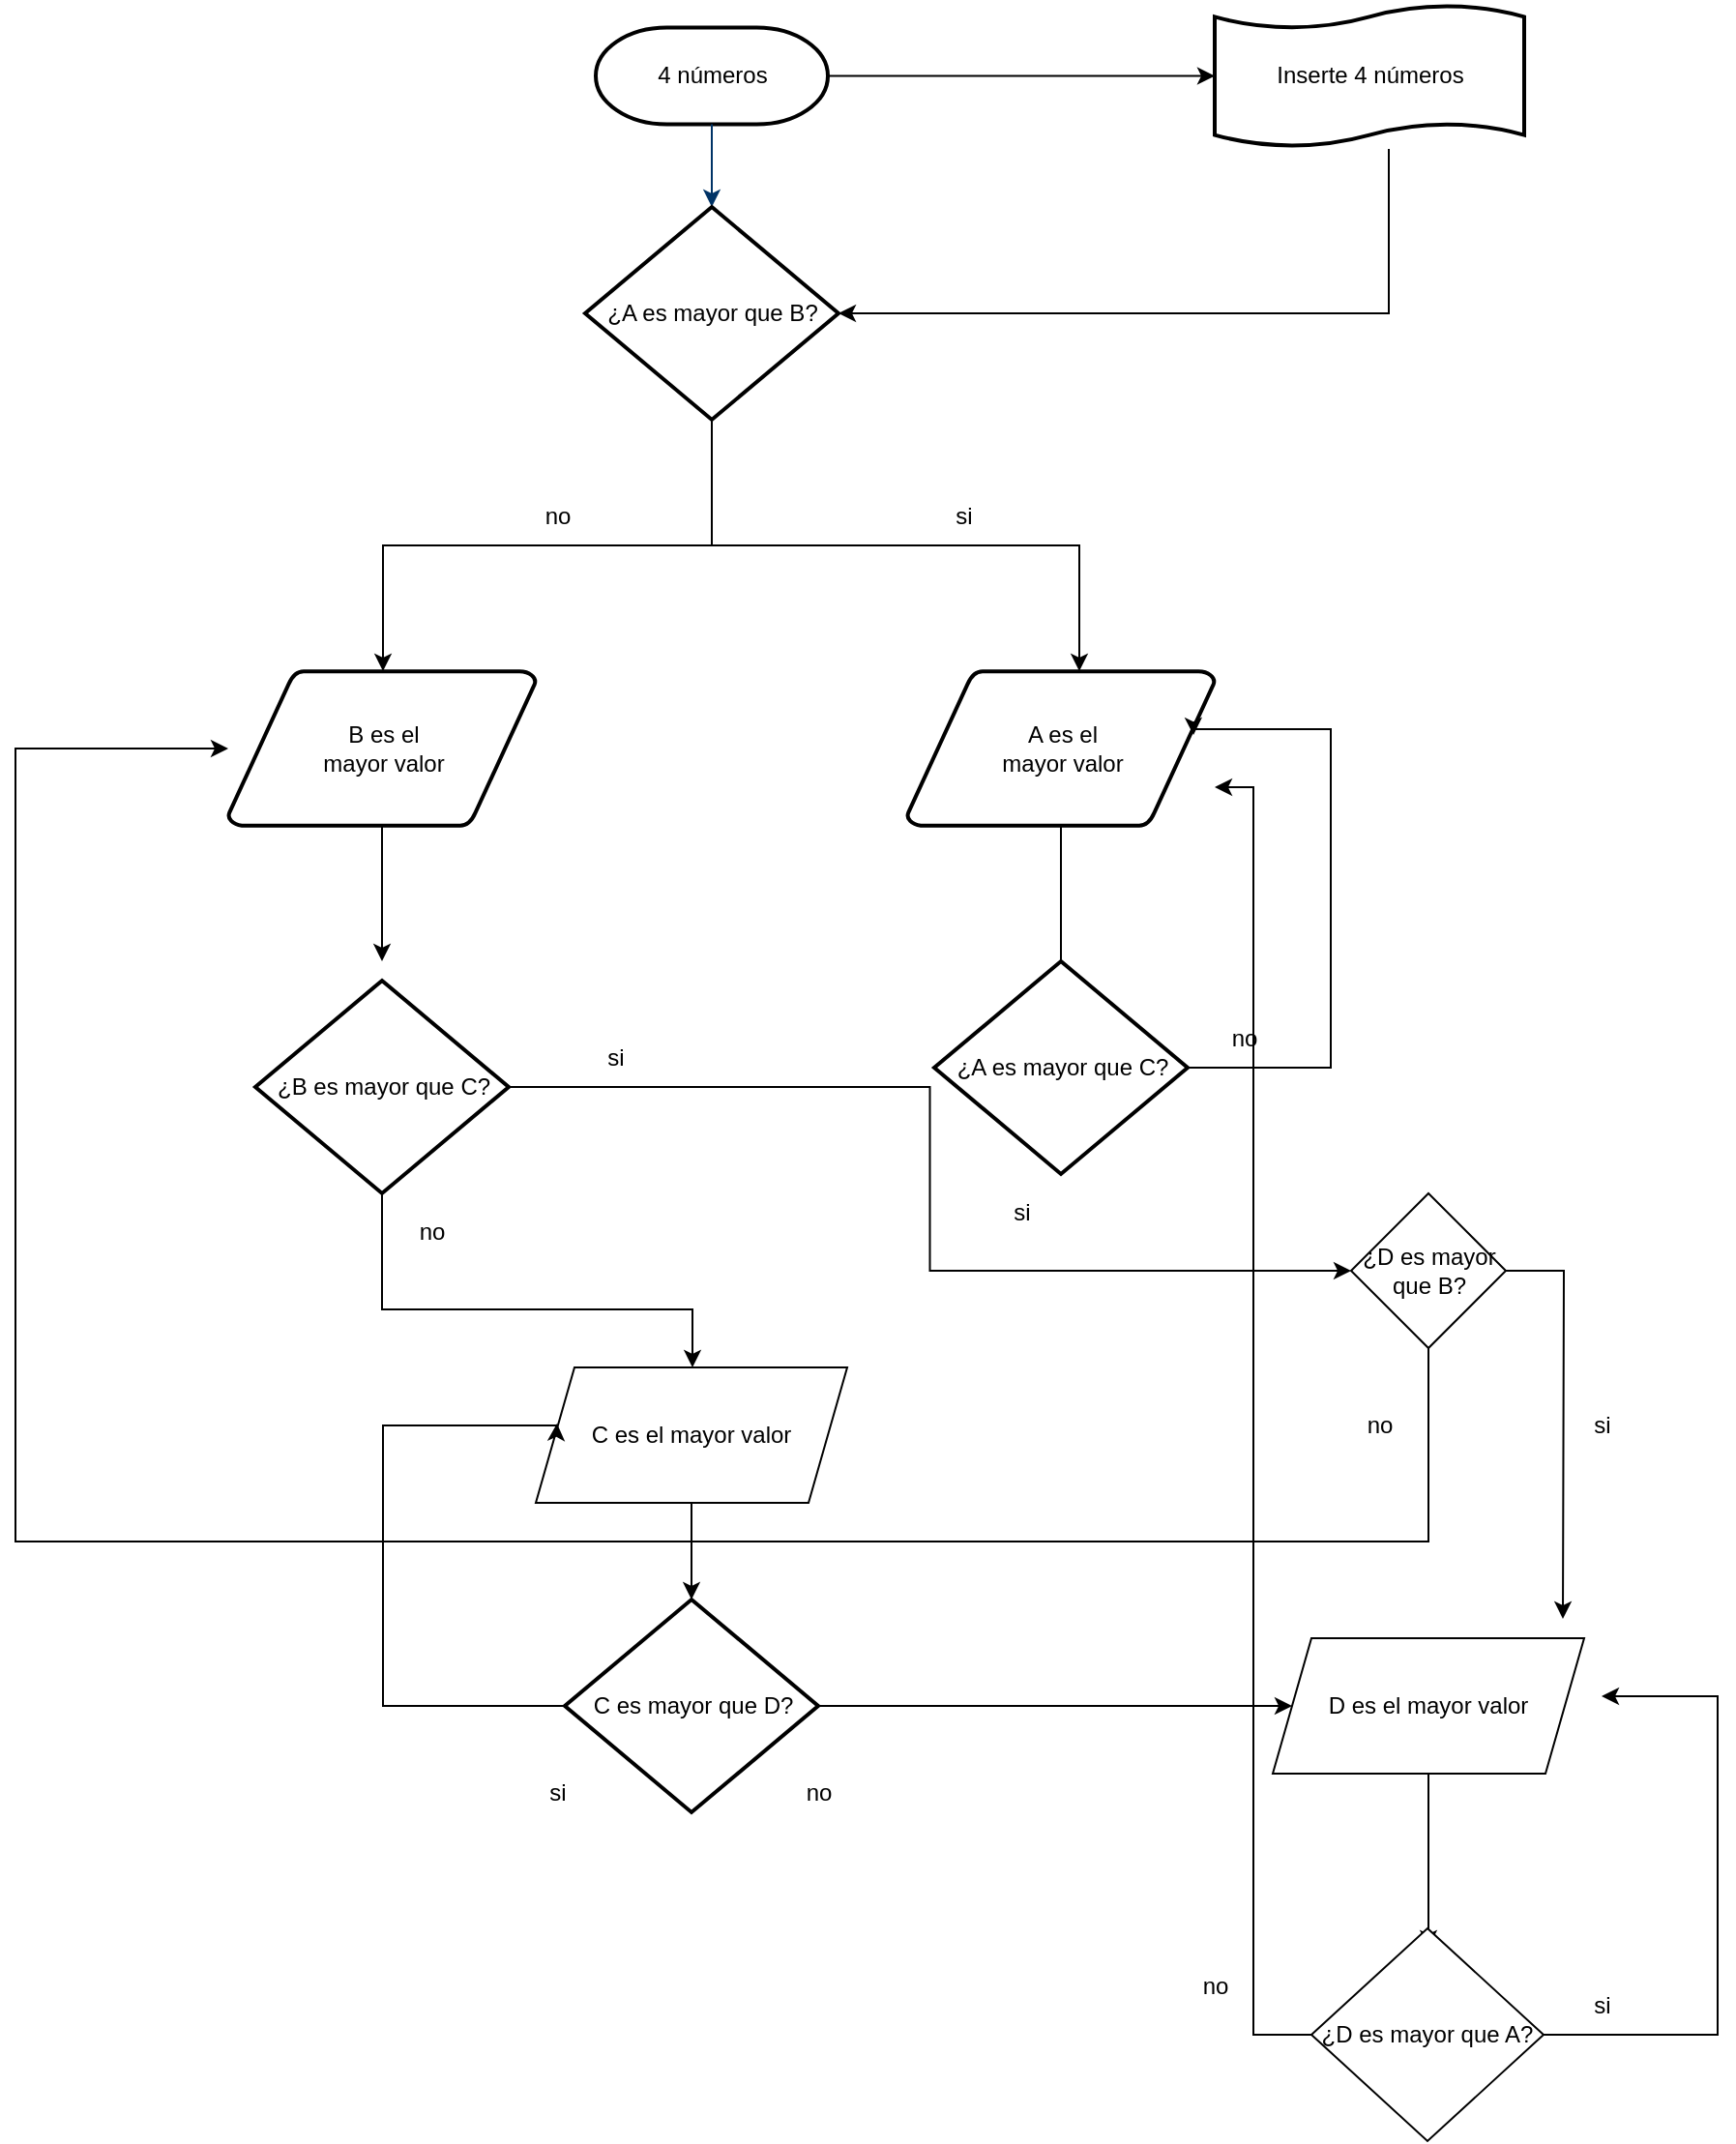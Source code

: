 <mxfile version="14.8.6" type="github" pages="2">
  <diagram id="6a731a19-8d31-9384-78a2-239565b7b9f0" name="Page-1">
    <mxGraphModel dx="1102" dy="582" grid="1" gridSize="10" guides="1" tooltips="1" connect="1" arrows="1" fold="1" page="1" pageScale="1" pageWidth="4681" pageHeight="3300" background="none" math="0" shadow="0">
      <root>
        <mxCell id="0" />
        <mxCell id="1" parent="0" />
        <mxCell id="Qji0fQT8KlFjXD-Nhhgz-63" style="edgeStyle=orthogonalEdgeStyle;rounded=0;orthogonalLoop=1;jettySize=auto;html=1;entryX=0;entryY=0.5;entryDx=0;entryDy=0;entryPerimeter=0;" parent="1" source="2" target="Qji0fQT8KlFjXD-Nhhgz-61" edge="1">
          <mxGeometry relative="1" as="geometry">
            <mxPoint x="540" y="75" as="targetPoint" />
            <Array as="points" />
          </mxGeometry>
        </mxCell>
        <mxCell id="2" value="4 números" style="shape=mxgraph.flowchart.terminator;strokeWidth=2;gradientColor=none;gradientDirection=north;fontStyle=0;html=1;" parent="1" vertex="1">
          <mxGeometry x="430" y="17.25" width="120" height="50" as="geometry" />
        </mxCell>
        <mxCell id="OtSviozJsyXXDsPEmVLP-17" style="edgeStyle=orthogonalEdgeStyle;rounded=0;orthogonalLoop=1;jettySize=auto;html=1;" parent="1" source="5" edge="1">
          <mxGeometry relative="1" as="geometry">
            <mxPoint x="670.5" y="530" as="targetPoint" />
          </mxGeometry>
        </mxCell>
        <mxCell id="5" value="A es el&lt;br&gt;mayor valor" style="shape=mxgraph.flowchart.data;strokeWidth=2;gradientColor=none;gradientDirection=north;fontStyle=0;html=1;" parent="1" vertex="1">
          <mxGeometry x="591" y="350" width="159" height="80" as="geometry" />
        </mxCell>
        <mxCell id="7" style="fontStyle=1;strokeColor=#003366;strokeWidth=1;html=1;entryX=0.5;entryY=0;entryDx=0;entryDy=0;entryPerimeter=0;" parent="1" source="2" target="Qji0fQT8KlFjXD-Nhhgz-118" edge="1">
          <mxGeometry relative="1" as="geometry">
            <mxPoint x="320" y="130" as="targetPoint" />
          </mxGeometry>
        </mxCell>
        <mxCell id="17" value="" style="edgeStyle=elbowEdgeStyle;elbow=horizontal;fontStyle=1;strokeColor=#003366;strokeWidth=1;html=1;" parent="1" edge="1">
          <mxGeometry width="100" height="100" as="geometry">
            <mxPoint x="320" y="590" as="sourcePoint" />
            <mxPoint x="320" y="590" as="targetPoint" />
          </mxGeometry>
        </mxCell>
        <mxCell id="Rel6BRhe7knYYNxnZ5wF-57" style="edgeStyle=orthogonalEdgeStyle;rounded=0;orthogonalLoop=1;jettySize=auto;html=1;entryX=1;entryY=0.5;entryDx=0;entryDy=0;entryPerimeter=0;" parent="1" source="Qji0fQT8KlFjXD-Nhhgz-61" target="Qji0fQT8KlFjXD-Nhhgz-118" edge="1">
          <mxGeometry relative="1" as="geometry">
            <mxPoint x="400" y="180" as="targetPoint" />
            <Array as="points">
              <mxPoint x="840" y="165" />
            </Array>
          </mxGeometry>
        </mxCell>
        <mxCell id="Qji0fQT8KlFjXD-Nhhgz-61" value="Inserte 4 números" style="shape=mxgraph.flowchart.paper_tape;strokeWidth=2;gradientColor=none;gradientDirection=north;fontStyle=0;html=1;" parent="1" vertex="1">
          <mxGeometry x="750" y="4.5" width="160" height="75.5" as="geometry" />
        </mxCell>
        <mxCell id="Rel6BRhe7knYYNxnZ5wF-60" style="edgeStyle=orthogonalEdgeStyle;rounded=0;orthogonalLoop=1;jettySize=auto;html=1;exitX=0.5;exitY=1;exitDx=0;exitDy=0;exitPerimeter=0;" parent="1" source="Qji0fQT8KlFjXD-Nhhgz-118" edge="1">
          <mxGeometry relative="1" as="geometry">
            <mxPoint x="320" y="350" as="targetPoint" />
            <mxPoint x="316" y="285" as="sourcePoint" />
            <Array as="points">
              <mxPoint x="490" y="285" />
              <mxPoint x="320" y="285" />
            </Array>
          </mxGeometry>
        </mxCell>
        <mxCell id="Rel6BRhe7knYYNxnZ5wF-61" style="edgeStyle=orthogonalEdgeStyle;rounded=0;orthogonalLoop=1;jettySize=auto;html=1;" parent="1" source="Qji0fQT8KlFjXD-Nhhgz-118" edge="1">
          <mxGeometry relative="1" as="geometry">
            <mxPoint x="680" y="350" as="targetPoint" />
            <Array as="points">
              <mxPoint x="490" y="285" />
              <mxPoint x="680" y="285" />
              <mxPoint x="680" y="350" />
            </Array>
          </mxGeometry>
        </mxCell>
        <mxCell id="Qji0fQT8KlFjXD-Nhhgz-118" value="¿A es mayor que B?" style="shape=mxgraph.flowchart.decision;strokeWidth=2;gradientColor=none;gradientDirection=north;fontStyle=0;html=1;" parent="1" vertex="1">
          <mxGeometry x="424.5" y="110" width="131" height="110" as="geometry" />
        </mxCell>
        <mxCell id="Rel6BRhe7knYYNxnZ5wF-62" value="no" style="text;html=1;align=center;verticalAlign=middle;resizable=0;points=[];autosize=1;strokeColor=none;" parent="1" vertex="1">
          <mxGeometry x="394.5" y="260" width="30" height="20" as="geometry" />
        </mxCell>
        <mxCell id="Rel6BRhe7knYYNxnZ5wF-63" value="si" style="text;html=1;align=center;verticalAlign=middle;resizable=0;points=[];autosize=1;strokeColor=none;" parent="1" vertex="1">
          <mxGeometry x="610" y="260" width="20" height="20" as="geometry" />
        </mxCell>
        <mxCell id="OtSviozJsyXXDsPEmVLP-20" style="edgeStyle=orthogonalEdgeStyle;rounded=0;orthogonalLoop=1;jettySize=auto;html=1;" parent="1" source="Rel6BRhe7knYYNxnZ5wF-64" edge="1">
          <mxGeometry relative="1" as="geometry">
            <mxPoint x="319.5" y="500" as="targetPoint" />
          </mxGeometry>
        </mxCell>
        <mxCell id="Rel6BRhe7knYYNxnZ5wF-64" value="B es el&lt;br&gt;mayor valor" style="shape=mxgraph.flowchart.data;strokeWidth=2;gradientColor=none;gradientDirection=north;fontStyle=0;html=1;" parent="1" vertex="1">
          <mxGeometry x="240" y="350" width="159" height="80" as="geometry" />
        </mxCell>
        <mxCell id="zdJOV35dtfe4sULNttua-19" style="edgeStyle=orthogonalEdgeStyle;rounded=0;orthogonalLoop=1;jettySize=auto;html=1;exitX=1;exitY=0.5;exitDx=0;exitDy=0;exitPerimeter=0;entryX=0.931;entryY=0.413;entryDx=0;entryDy=0;entryPerimeter=0;" parent="1" source="OtSviozJsyXXDsPEmVLP-18" target="5" edge="1">
          <mxGeometry relative="1" as="geometry">
            <mxPoint x="860" y="380" as="targetPoint" />
            <Array as="points">
              <mxPoint x="810" y="555" />
              <mxPoint x="810" y="380" />
              <mxPoint x="739" y="380" />
            </Array>
          </mxGeometry>
        </mxCell>
        <mxCell id="OtSviozJsyXXDsPEmVLP-18" value="¿A es mayor que C?" style="shape=mxgraph.flowchart.decision;strokeWidth=2;gradientColor=none;gradientDirection=north;fontStyle=0;html=1;" parent="1" vertex="1">
          <mxGeometry x="605" y="500" width="131" height="110" as="geometry" />
        </mxCell>
        <mxCell id="OtSviozJsyXXDsPEmVLP-30" style="edgeStyle=orthogonalEdgeStyle;rounded=0;orthogonalLoop=1;jettySize=auto;html=1;" parent="1" source="OtSviozJsyXXDsPEmVLP-19" edge="1">
          <mxGeometry relative="1" as="geometry">
            <mxPoint x="480" y="710" as="targetPoint" />
            <Array as="points">
              <mxPoint x="320" y="680" />
              <mxPoint x="480" y="680" />
            </Array>
          </mxGeometry>
        </mxCell>
        <mxCell id="mChQXva_holHrYafXfpH-30" style="edgeStyle=orthogonalEdgeStyle;rounded=0;orthogonalLoop=1;jettySize=auto;html=1;" parent="1" source="OtSviozJsyXXDsPEmVLP-19" target="mChQXva_holHrYafXfpH-25" edge="1">
          <mxGeometry relative="1" as="geometry" />
        </mxCell>
        <mxCell id="OtSviozJsyXXDsPEmVLP-19" value="¿B es mayor que C?" style="shape=mxgraph.flowchart.decision;strokeWidth=2;gradientColor=none;gradientDirection=north;fontStyle=0;html=1;" parent="1" vertex="1">
          <mxGeometry x="254" y="510" width="131" height="110" as="geometry" />
        </mxCell>
        <mxCell id="OtSviozJsyXXDsPEmVLP-24" value="si" style="text;html=1;align=center;verticalAlign=middle;resizable=0;points=[];autosize=1;strokeColor=none;" parent="1" vertex="1">
          <mxGeometry x="640" y="620" width="20" height="20" as="geometry" />
        </mxCell>
        <mxCell id="OtSviozJsyXXDsPEmVLP-34" value="no" style="text;html=1;align=center;verticalAlign=middle;resizable=0;points=[];autosize=1;strokeColor=none;" parent="1" vertex="1">
          <mxGeometry x="330" y="630" width="30" height="20" as="geometry" />
        </mxCell>
        <mxCell id="P6CfeQxKe9R3wp2ddVdr-22" style="edgeStyle=orthogonalEdgeStyle;rounded=0;orthogonalLoop=1;jettySize=auto;html=1;entryX=0.5;entryY=0;entryDx=0;entryDy=0;entryPerimeter=0;" parent="1" source="zdJOV35dtfe4sULNttua-18" target="P6CfeQxKe9R3wp2ddVdr-21" edge="1">
          <mxGeometry relative="1" as="geometry" />
        </mxCell>
        <mxCell id="zdJOV35dtfe4sULNttua-18" value="C es el mayor valor" style="shape=parallelogram;perimeter=parallelogramPerimeter;whiteSpace=wrap;html=1;fixedSize=1;" parent="1" vertex="1">
          <mxGeometry x="399" y="710" width="161" height="70" as="geometry" />
        </mxCell>
        <mxCell id="zdJOV35dtfe4sULNttua-24" value="no" style="text;html=1;align=center;verticalAlign=middle;resizable=0;points=[];autosize=1;strokeColor=none;" parent="1" vertex="1">
          <mxGeometry x="750" y="530" width="30" height="20" as="geometry" />
        </mxCell>
        <mxCell id="P6CfeQxKe9R3wp2ddVdr-25" style="edgeStyle=orthogonalEdgeStyle;rounded=0;orthogonalLoop=1;jettySize=auto;html=1;entryX=0.068;entryY=0.414;entryDx=0;entryDy=0;entryPerimeter=0;" parent="1" source="P6CfeQxKe9R3wp2ddVdr-21" target="zdJOV35dtfe4sULNttua-18" edge="1">
          <mxGeometry relative="1" as="geometry">
            <mxPoint x="280" y="740" as="targetPoint" />
            <Array as="points">
              <mxPoint x="320" y="885" />
              <mxPoint x="320" y="740" />
            </Array>
          </mxGeometry>
        </mxCell>
        <mxCell id="P6CfeQxKe9R3wp2ddVdr-30" style="edgeStyle=orthogonalEdgeStyle;rounded=0;orthogonalLoop=1;jettySize=auto;html=1;" parent="1" source="P6CfeQxKe9R3wp2ddVdr-21" edge="1">
          <mxGeometry relative="1" as="geometry">
            <mxPoint x="790" y="885" as="targetPoint" />
          </mxGeometry>
        </mxCell>
        <mxCell id="P6CfeQxKe9R3wp2ddVdr-21" value="C es mayor que D?" style="shape=mxgraph.flowchart.decision;strokeWidth=2;gradientColor=none;gradientDirection=north;fontStyle=0;html=1;" parent="1" vertex="1">
          <mxGeometry x="414" y="830" width="131" height="110" as="geometry" />
        </mxCell>
        <mxCell id="P6CfeQxKe9R3wp2ddVdr-24" value="no" style="text;html=1;align=center;verticalAlign=middle;resizable=0;points=[];autosize=1;strokeColor=none;" parent="1" vertex="1">
          <mxGeometry x="530" y="920" width="30" height="20" as="geometry" />
        </mxCell>
        <mxCell id="P6CfeQxKe9R3wp2ddVdr-26" value="si" style="text;html=1;align=center;verticalAlign=middle;resizable=0;points=[];autosize=1;strokeColor=none;" parent="1" vertex="1">
          <mxGeometry x="399.5" y="920" width="20" height="20" as="geometry" />
        </mxCell>
        <mxCell id="mChQXva_holHrYafXfpH-17" style="edgeStyle=orthogonalEdgeStyle;rounded=0;orthogonalLoop=1;jettySize=auto;html=1;" parent="1" source="P6CfeQxKe9R3wp2ddVdr-31" edge="1">
          <mxGeometry relative="1" as="geometry">
            <mxPoint x="860.5" y="1010" as="targetPoint" />
          </mxGeometry>
        </mxCell>
        <mxCell id="P6CfeQxKe9R3wp2ddVdr-31" value="D es el mayor valor" style="shape=parallelogram;perimeter=parallelogramPerimeter;whiteSpace=wrap;html=1;fixedSize=1;" parent="1" vertex="1">
          <mxGeometry x="780" y="850" width="161" height="70" as="geometry" />
        </mxCell>
        <mxCell id="mChQXva_holHrYafXfpH-20" style="edgeStyle=orthogonalEdgeStyle;rounded=0;orthogonalLoop=1;jettySize=auto;html=1;" parent="1" source="mChQXva_holHrYafXfpH-19" edge="1">
          <mxGeometry relative="1" as="geometry">
            <mxPoint x="950" y="880" as="targetPoint" />
            <Array as="points">
              <mxPoint x="1010" y="1055" />
              <mxPoint x="1010" y="880" />
              <mxPoint x="950" y="880" />
            </Array>
          </mxGeometry>
        </mxCell>
        <mxCell id="mChQXva_holHrYafXfpH-22" style="edgeStyle=orthogonalEdgeStyle;rounded=0;orthogonalLoop=1;jettySize=auto;html=1;" parent="1" source="mChQXva_holHrYafXfpH-19" target="5" edge="1">
          <mxGeometry relative="1" as="geometry">
            <mxPoint x="770" y="360" as="targetPoint" />
            <Array as="points">
              <mxPoint x="770" y="1055" />
              <mxPoint x="770" y="410" />
            </Array>
          </mxGeometry>
        </mxCell>
        <mxCell id="mChQXva_holHrYafXfpH-19" value="¿D es mayor que A?" style="rhombus;whiteSpace=wrap;html=1;" parent="1" vertex="1">
          <mxGeometry x="800" y="1000" width="120" height="110" as="geometry" />
        </mxCell>
        <mxCell id="mChQXva_holHrYafXfpH-21" value="si" style="text;html=1;align=center;verticalAlign=middle;resizable=0;points=[];autosize=1;strokeColor=none;" parent="1" vertex="1">
          <mxGeometry x="940" y="1030" width="20" height="20" as="geometry" />
        </mxCell>
        <mxCell id="mChQXva_holHrYafXfpH-23" value="no" style="text;html=1;align=center;verticalAlign=middle;resizable=0;points=[];autosize=1;strokeColor=none;" parent="1" vertex="1">
          <mxGeometry x="735" y="1020" width="30" height="20" as="geometry" />
        </mxCell>
        <mxCell id="mChQXva_holHrYafXfpH-26" style="edgeStyle=orthogonalEdgeStyle;rounded=0;orthogonalLoop=1;jettySize=auto;html=1;exitX=1;exitY=0.5;exitDx=0;exitDy=0;" parent="1" source="mChQXva_holHrYafXfpH-25" edge="1">
          <mxGeometry relative="1" as="geometry">
            <mxPoint x="930" y="840" as="targetPoint" />
          </mxGeometry>
        </mxCell>
        <mxCell id="mChQXva_holHrYafXfpH-35" style="edgeStyle=orthogonalEdgeStyle;rounded=0;orthogonalLoop=1;jettySize=auto;html=1;" parent="1" source="mChQXva_holHrYafXfpH-25" target="Rel6BRhe7knYYNxnZ5wF-64" edge="1">
          <mxGeometry relative="1" as="geometry">
            <mxPoint x="250" y="560" as="targetPoint" />
            <Array as="points">
              <mxPoint x="861" y="800" />
              <mxPoint x="130" y="800" />
              <mxPoint x="130" y="390" />
            </Array>
          </mxGeometry>
        </mxCell>
        <mxCell id="mChQXva_holHrYafXfpH-25" value="¿D es mayor que B?" style="rhombus;whiteSpace=wrap;html=1;" parent="1" vertex="1">
          <mxGeometry x="820.5" y="620" width="80" height="80" as="geometry" />
        </mxCell>
        <mxCell id="mChQXva_holHrYafXfpH-27" value="si" style="text;html=1;align=center;verticalAlign=middle;resizable=0;points=[];autosize=1;strokeColor=none;" parent="1" vertex="1">
          <mxGeometry x="940" y="730" width="20" height="20" as="geometry" />
        </mxCell>
        <mxCell id="mChQXva_holHrYafXfpH-31" value="si" style="text;html=1;align=center;verticalAlign=middle;resizable=0;points=[];autosize=1;strokeColor=none;" parent="1" vertex="1">
          <mxGeometry x="430" y="540" width="20" height="20" as="geometry" />
        </mxCell>
        <mxCell id="mChQXva_holHrYafXfpH-33" value="no" style="text;html=1;align=center;verticalAlign=middle;resizable=0;points=[];autosize=1;strokeColor=none;" parent="1" vertex="1">
          <mxGeometry x="820" y="730" width="30" height="20" as="geometry" />
        </mxCell>
      </root>
    </mxGraphModel>
  </diagram>
  <diagram id="GLCUBx2faXp7jFzpQgYA" name="Page-2">
    <mxGraphModel dx="1102" dy="582" grid="1" gridSize="10" guides="1" tooltips="1" connect="1" arrows="1" fold="1" page="1" pageScale="1" pageWidth="1169" pageHeight="1654" math="0" shadow="0">
      <root>
        <mxCell id="hlKLmkC7Oes4z54--mrk-0" />
        <mxCell id="hlKLmkC7Oes4z54--mrk-1" parent="hlKLmkC7Oes4z54--mrk-0" />
        <mxCell id="vt8SgyJw4vRUyFeDqV8h-0" style="edgeStyle=orthogonalEdgeStyle;rounded=0;orthogonalLoop=1;jettySize=auto;html=1;entryX=0.5;entryY=0;entryDx=0;entryDy=0;" edge="1" parent="hlKLmkC7Oes4z54--mrk-1" source="UgTU9FNzbPml33RT-6Zm-0" target="ETUQc8G720WpRZbYTxfG-0">
          <mxGeometry relative="1" as="geometry" />
        </mxCell>
        <mxCell id="UgTU9FNzbPml33RT-6Zm-0" value="&amp;nbsp;4 numeros" style="ellipse;whiteSpace=wrap;html=1;" vertex="1" parent="hlKLmkC7Oes4z54--mrk-1">
          <mxGeometry x="40" y="10" width="120" height="80" as="geometry" />
        </mxCell>
        <mxCell id="64staRky-wH3uofstI64-1" style="edgeStyle=orthogonalEdgeStyle;rounded=0;orthogonalLoop=1;jettySize=auto;html=1;" edge="1" parent="hlKLmkC7Oes4z54--mrk-1" source="ETUQc8G720WpRZbYTxfG-0">
          <mxGeometry relative="1" as="geometry">
            <mxPoint x="100" y="320" as="targetPoint" />
          </mxGeometry>
        </mxCell>
        <mxCell id="9J_-28wNp7XZI8V3S1uU-4" style="edgeStyle=orthogonalEdgeStyle;rounded=0;orthogonalLoop=1;jettySize=auto;html=1;" edge="1" parent="hlKLmkC7Oes4z54--mrk-1" source="ETUQc8G720WpRZbYTxfG-0">
          <mxGeometry relative="1" as="geometry">
            <mxPoint x="260" y="185" as="targetPoint" />
          </mxGeometry>
        </mxCell>
        <mxCell id="ETUQc8G720WpRZbYTxfG-0" value="A es mayor que B?" style="rhombus;whiteSpace=wrap;html=1;" vertex="1" parent="hlKLmkC7Oes4z54--mrk-1">
          <mxGeometry x="42.5" y="140" width="115" height="90" as="geometry" />
        </mxCell>
        <mxCell id="64staRky-wH3uofstI64-3" value="SI" style="text;html=1;align=center;verticalAlign=middle;resizable=0;points=[];autosize=1;strokeColor=none;" vertex="1" parent="hlKLmkC7Oes4z54--mrk-1">
          <mxGeometry x="60" y="230" width="30" height="20" as="geometry" />
        </mxCell>
        <mxCell id="64staRky-wH3uofstI64-4" value="NO&lt;br&gt;" style="text;html=1;align=center;verticalAlign=middle;resizable=0;points=[];autosize=1;strokeColor=none;" vertex="1" parent="hlKLmkC7Oes4z54--mrk-1">
          <mxGeometry x="155" y="150" width="30" height="20" as="geometry" />
        </mxCell>
        <mxCell id="9J_-28wNp7XZI8V3S1uU-6" style="edgeStyle=orthogonalEdgeStyle;rounded=0;orthogonalLoop=1;jettySize=auto;html=1;" edge="1" parent="hlKLmkC7Oes4z54--mrk-1" source="gEXiOLMJp4gwX2qMyrGg-0">
          <mxGeometry relative="1" as="geometry">
            <mxPoint x="460" y="185" as="targetPoint" />
          </mxGeometry>
        </mxCell>
        <mxCell id="gEXiOLMJp4gwX2qMyrGg-0" value="B es el mayor" style="rounded=0;whiteSpace=wrap;html=1;" vertex="1" parent="hlKLmkC7Oes4z54--mrk-1">
          <mxGeometry x="270" y="155" width="120" height="60" as="geometry" />
        </mxCell>
        <mxCell id="9J_-28wNp7XZI8V3S1uU-2" style="edgeStyle=orthogonalEdgeStyle;rounded=0;orthogonalLoop=1;jettySize=auto;html=1;" edge="1" parent="hlKLmkC7Oes4z54--mrk-1" source="Aove5mxvI5rWHc3Wkf-o-0">
          <mxGeometry relative="1" as="geometry">
            <mxPoint x="100" y="440" as="targetPoint" />
          </mxGeometry>
        </mxCell>
        <mxCell id="Aove5mxvI5rWHc3Wkf-o-0" value="A es el mayor" style="rounded=0;whiteSpace=wrap;html=1;" vertex="1" parent="hlKLmkC7Oes4z54--mrk-1">
          <mxGeometry x="40" y="330" width="120" height="60" as="geometry" />
        </mxCell>
        <mxCell id="9J_-28wNp7XZI8V3S1uU-16" style="edgeStyle=orthogonalEdgeStyle;rounded=0;orthogonalLoop=1;jettySize=auto;html=1;" edge="1" parent="hlKLmkC7Oes4z54--mrk-1" source="9J_-28wNp7XZI8V3S1uU-5" target="9J_-28wNp7XZI8V3S1uU-17">
          <mxGeometry relative="1" as="geometry">
            <mxPoint x="100" y="590" as="targetPoint" />
          </mxGeometry>
        </mxCell>
        <mxCell id="9J_-28wNp7XZI8V3S1uU-18" style="edgeStyle=orthogonalEdgeStyle;rounded=0;orthogonalLoop=1;jettySize=auto;html=1;" edge="1" parent="hlKLmkC7Oes4z54--mrk-1" source="9J_-28wNp7XZI8V3S1uU-5">
          <mxGeometry relative="1" as="geometry">
            <mxPoint x="210" y="485" as="targetPoint" />
          </mxGeometry>
        </mxCell>
        <mxCell id="9J_-28wNp7XZI8V3S1uU-5" value="A es mayor que C?" style="rhombus;whiteSpace=wrap;html=1;" vertex="1" parent="hlKLmkC7Oes4z54--mrk-1">
          <mxGeometry x="42.5" y="440" width="115" height="90" as="geometry" />
        </mxCell>
        <mxCell id="9J_-28wNp7XZI8V3S1uU-15" style="edgeStyle=orthogonalEdgeStyle;rounded=0;orthogonalLoop=1;jettySize=auto;html=1;" edge="1" parent="hlKLmkC7Oes4z54--mrk-1" source="9J_-28wNp7XZI8V3S1uU-7">
          <mxGeometry relative="1" as="geometry">
            <mxPoint x="527.5" y="320" as="targetPoint" />
          </mxGeometry>
        </mxCell>
        <mxCell id="9J_-28wNp7XZI8V3S1uU-20" style="edgeStyle=orthogonalEdgeStyle;rounded=0;orthogonalLoop=1;jettySize=auto;html=1;" edge="1" parent="hlKLmkC7Oes4z54--mrk-1" source="9J_-28wNp7XZI8V3S1uU-7" target="9J_-28wNp7XZI8V3S1uU-21">
          <mxGeometry relative="1" as="geometry">
            <mxPoint x="650" y="185" as="targetPoint" />
          </mxGeometry>
        </mxCell>
        <mxCell id="9J_-28wNp7XZI8V3S1uU-7" value="B es mayor que C?" style="rhombus;whiteSpace=wrap;html=1;" vertex="1" parent="hlKLmkC7Oes4z54--mrk-1">
          <mxGeometry x="470" y="140" width="115" height="90" as="geometry" />
        </mxCell>
        <mxCell id="9J_-28wNp7XZI8V3S1uU-8" value="NO" style="text;html=1;align=center;verticalAlign=middle;resizable=0;points=[];autosize=1;strokeColor=none;" vertex="1" parent="hlKLmkC7Oes4z54--mrk-1">
          <mxGeometry x="135" y="440" width="30" height="20" as="geometry" />
        </mxCell>
        <mxCell id="9J_-28wNp7XZI8V3S1uU-9" value="SI" style="text;html=1;align=center;verticalAlign=middle;resizable=0;points=[];autosize=1;strokeColor=none;" vertex="1" parent="hlKLmkC7Oes4z54--mrk-1">
          <mxGeometry x="35" y="530" width="30" height="20" as="geometry" />
        </mxCell>
        <mxCell id="9J_-28wNp7XZI8V3S1uU-10" value="NO" style="text;html=1;align=center;verticalAlign=middle;resizable=0;points=[];autosize=1;strokeColor=none;" vertex="1" parent="hlKLmkC7Oes4z54--mrk-1">
          <mxGeometry x="565" y="130" width="30" height="20" as="geometry" />
        </mxCell>
        <mxCell id="9J_-28wNp7XZI8V3S1uU-11" value="SI" style="text;html=1;align=center;verticalAlign=middle;resizable=0;points=[];autosize=1;strokeColor=none;" vertex="1" parent="hlKLmkC7Oes4z54--mrk-1">
          <mxGeometry x="465" y="220" width="30" height="20" as="geometry" />
        </mxCell>
        <mxCell id="9J_-28wNp7XZI8V3S1uU-13" value="B es mayor" style="rounded=0;whiteSpace=wrap;html=1;" vertex="1" parent="hlKLmkC7Oes4z54--mrk-1">
          <mxGeometry x="467.5" y="330" width="120" height="60" as="geometry" />
        </mxCell>
        <mxCell id="9J_-28wNp7XZI8V3S1uU-17" value="A es mayor" style="rounded=0;whiteSpace=wrap;html=1;" vertex="1" parent="hlKLmkC7Oes4z54--mrk-1">
          <mxGeometry x="40" y="570" width="120" height="60" as="geometry" />
        </mxCell>
        <mxCell id="9J_-28wNp7XZI8V3S1uU-19" value="C es mayor" style="rounded=0;whiteSpace=wrap;html=1;" vertex="1" parent="hlKLmkC7Oes4z54--mrk-1">
          <mxGeometry x="210" y="455" width="120" height="60" as="geometry" />
        </mxCell>
        <mxCell id="9J_-28wNp7XZI8V3S1uU-21" value="C es mayor" style="rounded=0;whiteSpace=wrap;html=1;" vertex="1" parent="hlKLmkC7Oes4z54--mrk-1">
          <mxGeometry x="620" y="155" width="120" height="60" as="geometry" />
        </mxCell>
      </root>
    </mxGraphModel>
  </diagram>
</mxfile>

